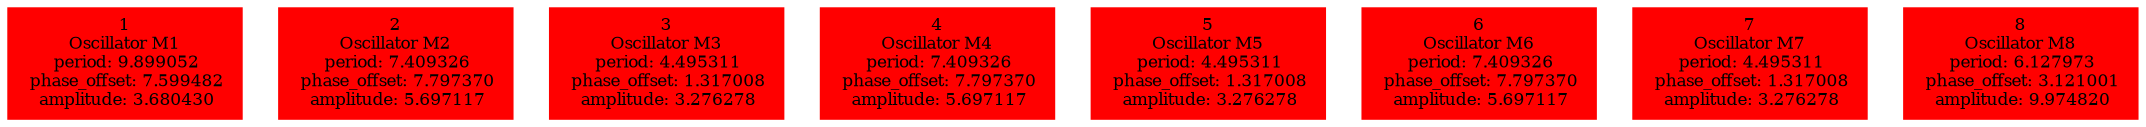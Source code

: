  digraph g{ forcelabels=true;
1 [label=<1<BR />Oscillator M1<BR /> period: 9.899052<BR /> phase_offset: 7.599482<BR /> amplitude: 3.680430>, shape=box,color=red,style=filled,fontsize=8];2 [label=<2<BR />Oscillator M2<BR /> period: 7.409326<BR /> phase_offset: 7.797370<BR /> amplitude: 5.697117>, shape=box,color=red,style=filled,fontsize=8];3 [label=<3<BR />Oscillator M3<BR /> period: 4.495311<BR /> phase_offset: 1.317008<BR /> amplitude: 3.276278>, shape=box,color=red,style=filled,fontsize=8];4 [label=<4<BR />Oscillator M4<BR /> period: 7.409326<BR /> phase_offset: 7.797370<BR /> amplitude: 5.697117>, shape=box,color=red,style=filled,fontsize=8];5 [label=<5<BR />Oscillator M5<BR /> period: 4.495311<BR /> phase_offset: 1.317008<BR /> amplitude: 3.276278>, shape=box,color=red,style=filled,fontsize=8];6 [label=<6<BR />Oscillator M6<BR /> period: 7.409326<BR /> phase_offset: 7.797370<BR /> amplitude: 5.697117>, shape=box,color=red,style=filled,fontsize=8];7 [label=<7<BR />Oscillator M7<BR /> period: 4.495311<BR /> phase_offset: 1.317008<BR /> amplitude: 3.276278>, shape=box,color=red,style=filled,fontsize=8];8 [label=<8<BR />Oscillator M8<BR /> period: 6.127973<BR /> phase_offset: 3.121001<BR /> amplitude: 9.974820>, shape=box,color=red,style=filled,fontsize=8]; }
